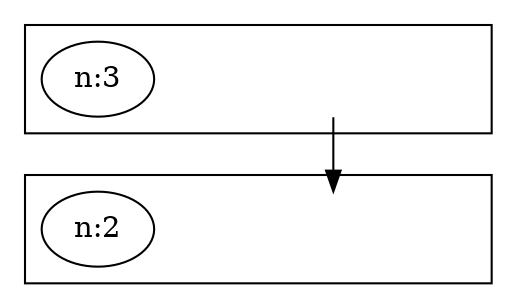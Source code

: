 digraph root {
	graph [compound=true]
	subgraph cluster__3_0 {
		graph [label=""]
		cluster__3_0 [style=invisible]
		"1_n:3" [label="n:3"]
	}
	subgraph cluster__2_1 {
		graph [label=""]
		cluster__2_1 [style=invisible]
		cluster__3_0 -> cluster__2_1
		"2_n:2" [label="n:2"]
	}
}